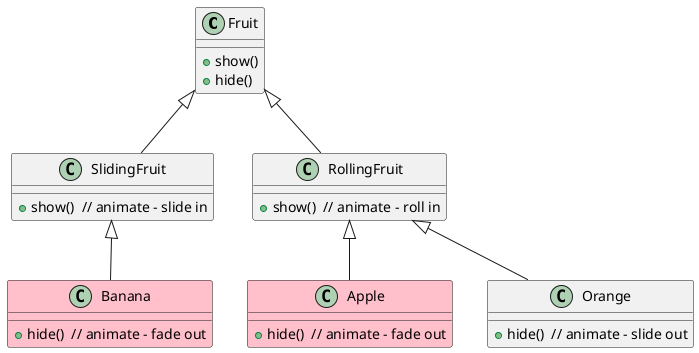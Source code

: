 @startuml

class Fruit {
  + show()
  + hide()
}
class SlidingFruit {
  + show()  // animate - slide in
}
class RollingFruit {
  + show()  // animate - roll in
}
class Banana #pink {
  + hide()  // animate - fade out
}
class Apple #pink {
  + hide()  // animate - fade out
}
class Orange {
  + hide()  // animate - slide out
}

Fruit <|-- SlidingFruit
Fruit <|-- RollingFruit

SlidingFruit <|-- Banana

RollingFruit <|-- Apple
RollingFruit <|-- Orange

@enduml
